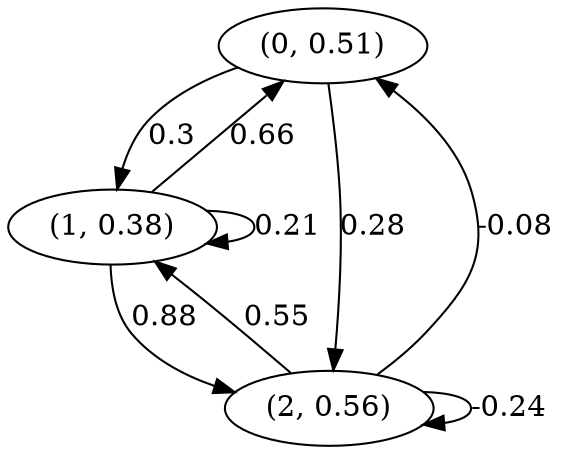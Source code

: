 digraph {
    0 [ label = "(0, 0.51)" ]
    1 [ label = "(1, 0.38)" ]
    2 [ label = "(2, 0.56)" ]
    1 -> 1 [ label = "0.21" ]
    2 -> 2 [ label = "-0.24" ]
    1 -> 0 [ label = "0.66" ]
    2 -> 0 [ label = "-0.08" ]
    0 -> 1 [ label = "0.3" ]
    2 -> 1 [ label = "0.55" ]
    0 -> 2 [ label = "0.28" ]
    1 -> 2 [ label = "0.88" ]
}

